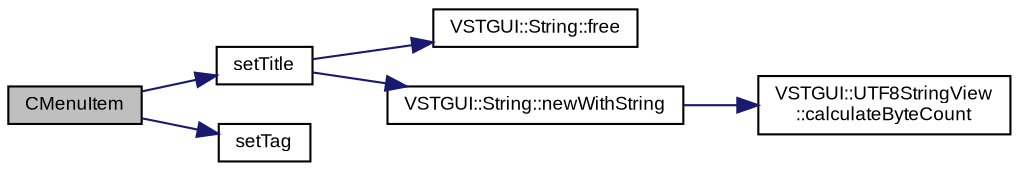 digraph "CMenuItem"
{
  bgcolor="transparent";
  edge [fontname="Arial",fontsize="9",labelfontname="Arial",labelfontsize="9"];
  node [fontname="Arial",fontsize="9",shape=record];
  rankdir="LR";
  Node1 [label="CMenuItem",height=0.2,width=0.4,color="black", fillcolor="grey75", style="filled" fontcolor="black"];
  Node1 -> Node2 [color="midnightblue",fontsize="9",style="solid",fontname="Arial"];
  Node2 [label="setTitle",height=0.2,width=0.4,color="black",URL="$class_v_s_t_g_u_i_1_1_c_menu_item.html#afb2daf6d961426423c66598fd8c7f55b",tooltip="set title of menu item "];
  Node2 -> Node3 [color="midnightblue",fontsize="9",style="solid",fontname="Arial"];
  Node3 [label="VSTGUI::String::free",height=0.2,width=0.4,color="black",URL="$namespace_v_s_t_g_u_i_1_1_string.html#af30ee7f201c1f86d9aceb849d6d08fbf"];
  Node2 -> Node4 [color="midnightblue",fontsize="9",style="solid",fontname="Arial"];
  Node4 [label="VSTGUI::String::newWithString",height=0.2,width=0.4,color="black",URL="$namespace_v_s_t_g_u_i_1_1_string.html#a83745b23a3d48e4f1e69950977918803"];
  Node4 -> Node5 [color="midnightblue",fontsize="9",style="solid",fontname="Arial"];
  Node5 [label="VSTGUI::UTF8StringView\l::calculateByteCount",height=0.2,width=0.4,color="black",URL="$class_v_s_t_g_u_i_1_1_u_t_f8_string_view.html#a67b9d83785a9c0fc5a668303de116803"];
  Node1 -> Node6 [color="midnightblue",fontsize="9",style="solid",fontname="Arial"];
  Node6 [label="setTag",height=0.2,width=0.4,color="black",URL="$class_v_s_t_g_u_i_1_1_c_menu_item.html#a8adf6931b3da23bab76dac845c10b5ee",tooltip="set menu item tag "];
}
